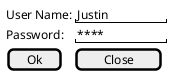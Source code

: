 @startsalt

{
  User Name:| "Justin     "
  Password: | "****       "
  [Ok    ]  | [  Close   ]
}

@endsalt